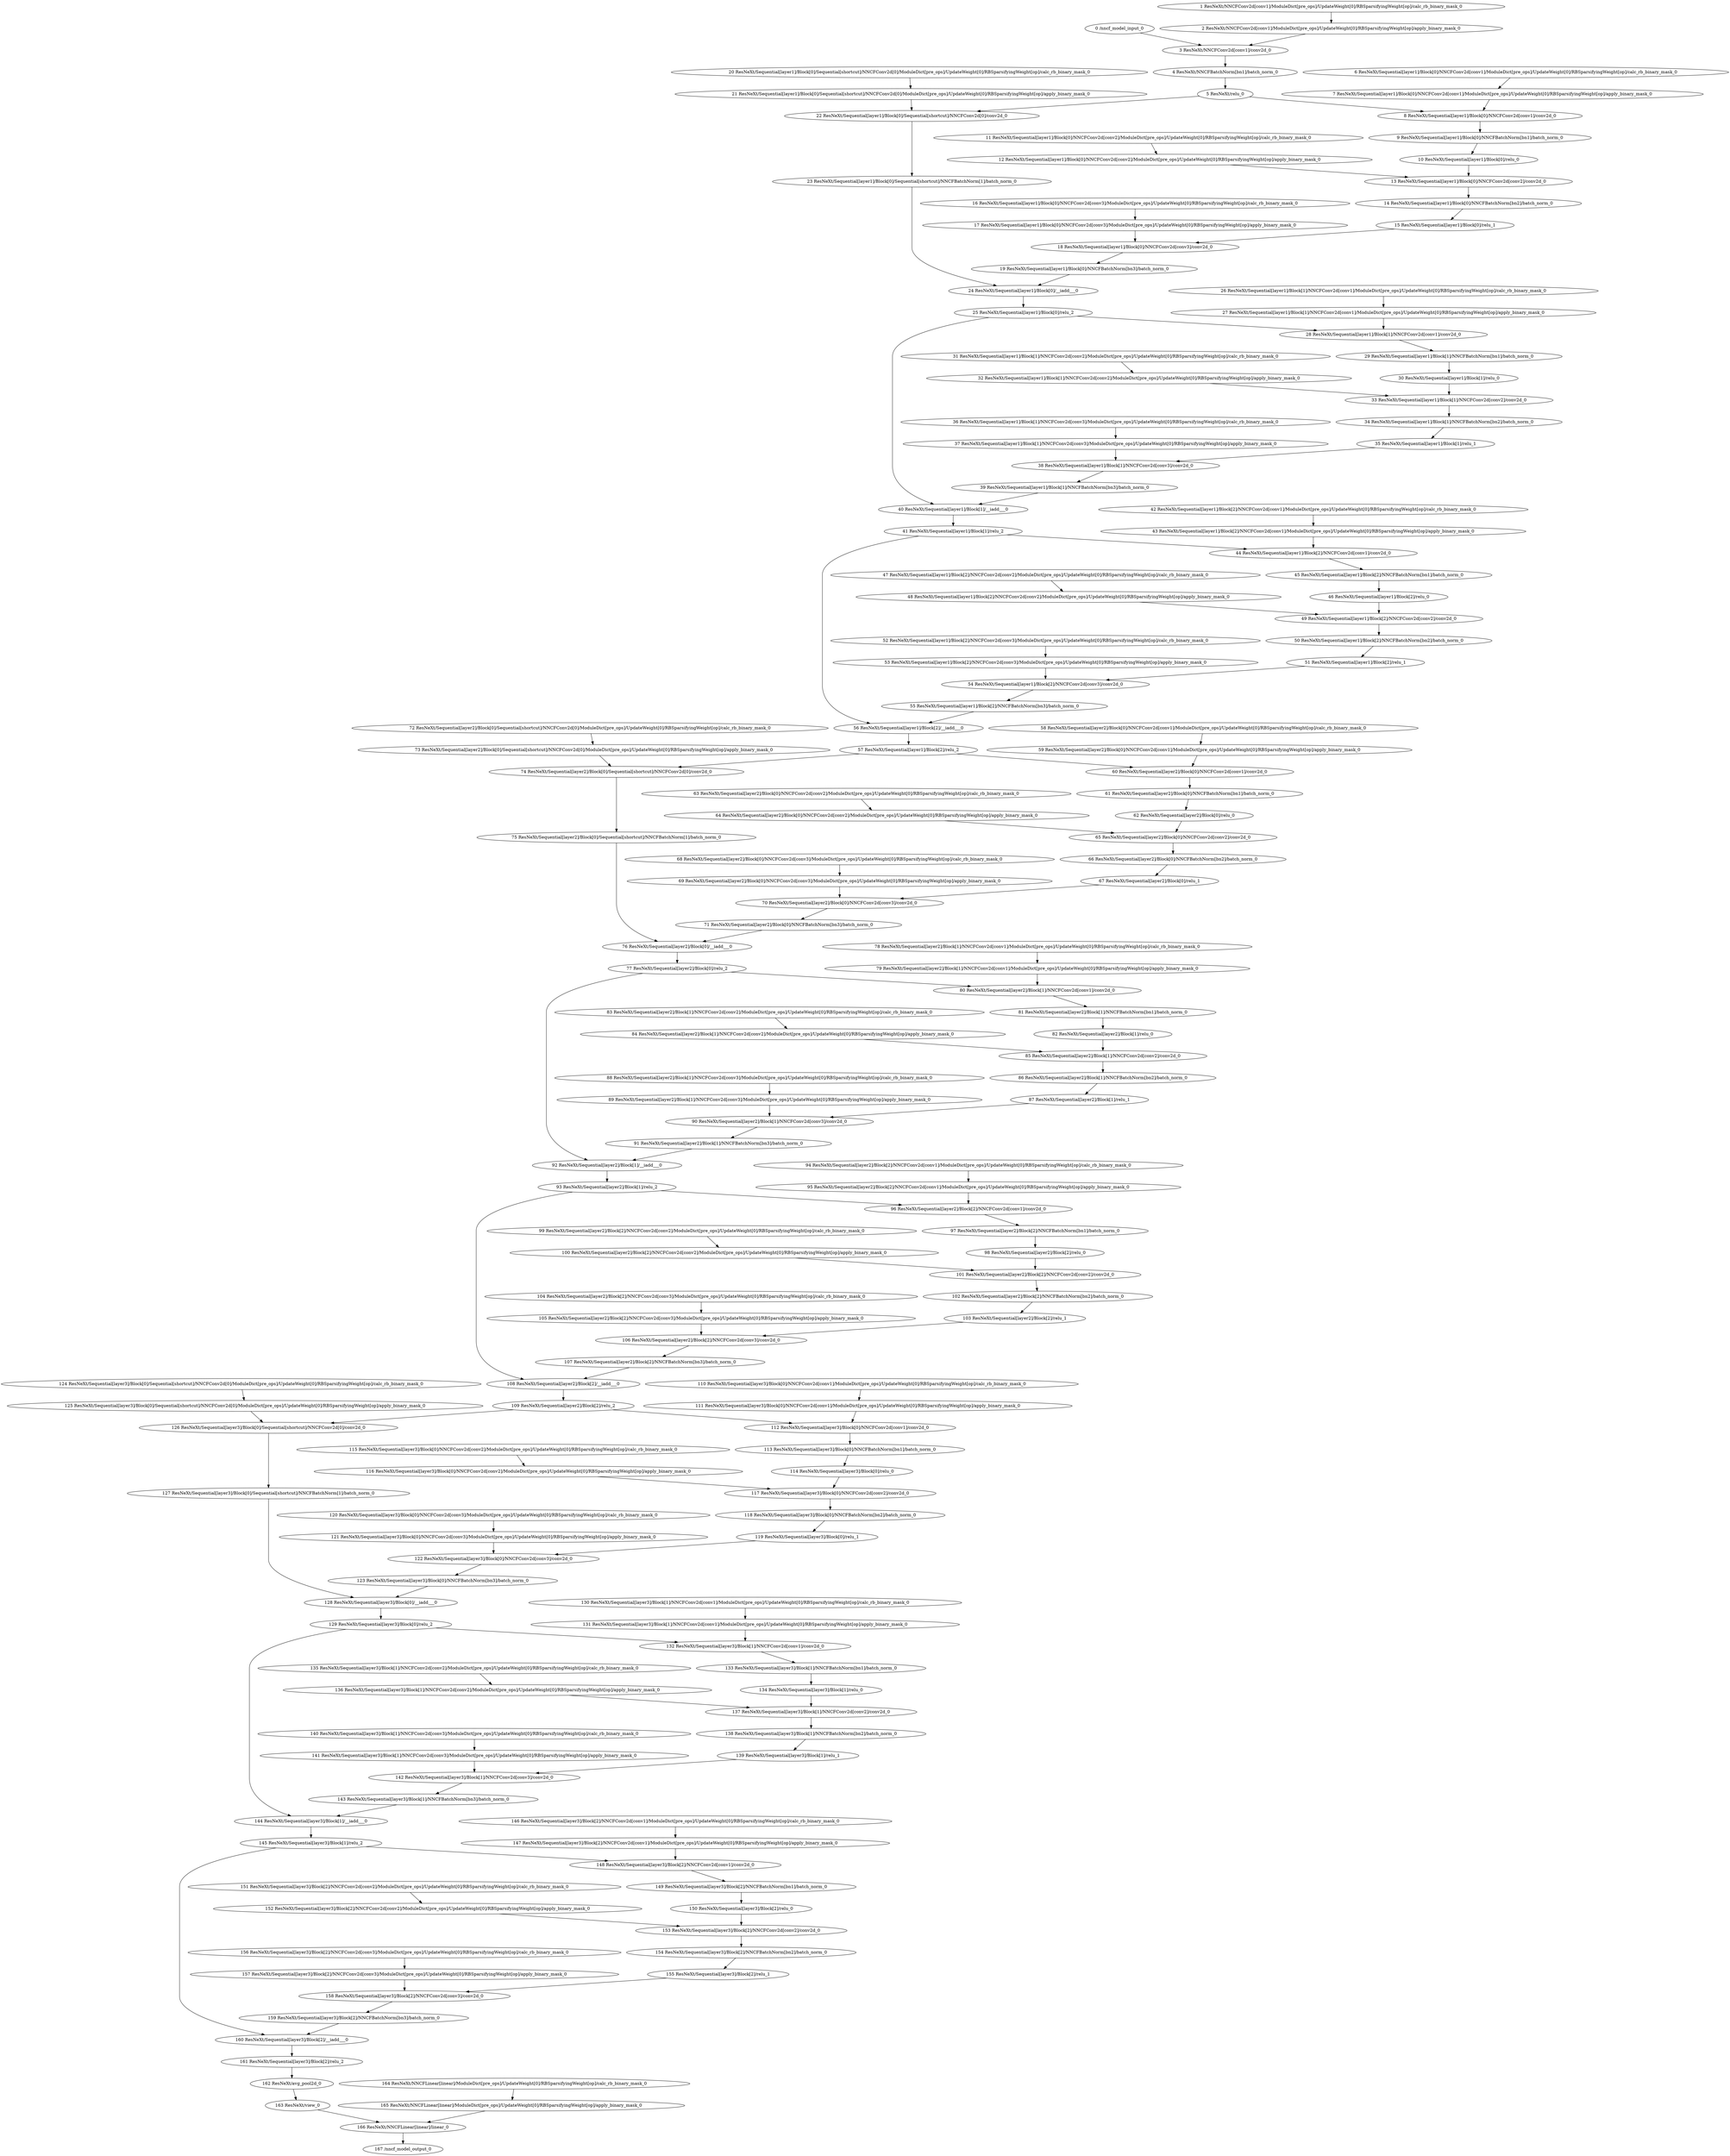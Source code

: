 strict digraph  {
"0 /nncf_model_input_0" [id=0, type=nncf_model_input];
"1 ResNeXt/NNCFConv2d[conv1]/ModuleDict[pre_ops]/UpdateWeight[0]/RBSparsifyingWeight[op]/calc_rb_binary_mask_0" [id=1, type=calc_rb_binary_mask];
"2 ResNeXt/NNCFConv2d[conv1]/ModuleDict[pre_ops]/UpdateWeight[0]/RBSparsifyingWeight[op]/apply_binary_mask_0" [id=2, type=apply_binary_mask];
"3 ResNeXt/NNCFConv2d[conv1]/conv2d_0" [id=3, type=conv2d];
"4 ResNeXt/NNCFBatchNorm[bn1]/batch_norm_0" [id=4, type=batch_norm];
"5 ResNeXt/relu_0" [id=5, type=relu];
"6 ResNeXt/Sequential[layer1]/Block[0]/NNCFConv2d[conv1]/ModuleDict[pre_ops]/UpdateWeight[0]/RBSparsifyingWeight[op]/calc_rb_binary_mask_0" [id=6, type=calc_rb_binary_mask];
"7 ResNeXt/Sequential[layer1]/Block[0]/NNCFConv2d[conv1]/ModuleDict[pre_ops]/UpdateWeight[0]/RBSparsifyingWeight[op]/apply_binary_mask_0" [id=7, type=apply_binary_mask];
"8 ResNeXt/Sequential[layer1]/Block[0]/NNCFConv2d[conv1]/conv2d_0" [id=8, type=conv2d];
"9 ResNeXt/Sequential[layer1]/Block[0]/NNCFBatchNorm[bn1]/batch_norm_0" [id=9, type=batch_norm];
"10 ResNeXt/Sequential[layer1]/Block[0]/relu_0" [id=10, type=relu];
"11 ResNeXt/Sequential[layer1]/Block[0]/NNCFConv2d[conv2]/ModuleDict[pre_ops]/UpdateWeight[0]/RBSparsifyingWeight[op]/calc_rb_binary_mask_0" [id=11, type=calc_rb_binary_mask];
"12 ResNeXt/Sequential[layer1]/Block[0]/NNCFConv2d[conv2]/ModuleDict[pre_ops]/UpdateWeight[0]/RBSparsifyingWeight[op]/apply_binary_mask_0" [id=12, type=apply_binary_mask];
"13 ResNeXt/Sequential[layer1]/Block[0]/NNCFConv2d[conv2]/conv2d_0" [id=13, type=conv2d];
"14 ResNeXt/Sequential[layer1]/Block[0]/NNCFBatchNorm[bn2]/batch_norm_0" [id=14, type=batch_norm];
"15 ResNeXt/Sequential[layer1]/Block[0]/relu_1" [id=15, type=relu];
"16 ResNeXt/Sequential[layer1]/Block[0]/NNCFConv2d[conv3]/ModuleDict[pre_ops]/UpdateWeight[0]/RBSparsifyingWeight[op]/calc_rb_binary_mask_0" [id=16, type=calc_rb_binary_mask];
"17 ResNeXt/Sequential[layer1]/Block[0]/NNCFConv2d[conv3]/ModuleDict[pre_ops]/UpdateWeight[0]/RBSparsifyingWeight[op]/apply_binary_mask_0" [id=17, type=apply_binary_mask];
"18 ResNeXt/Sequential[layer1]/Block[0]/NNCFConv2d[conv3]/conv2d_0" [id=18, type=conv2d];
"19 ResNeXt/Sequential[layer1]/Block[0]/NNCFBatchNorm[bn3]/batch_norm_0" [id=19, type=batch_norm];
"20 ResNeXt/Sequential[layer1]/Block[0]/Sequential[shortcut]/NNCFConv2d[0]/ModuleDict[pre_ops]/UpdateWeight[0]/RBSparsifyingWeight[op]/calc_rb_binary_mask_0" [id=20, type=calc_rb_binary_mask];
"21 ResNeXt/Sequential[layer1]/Block[0]/Sequential[shortcut]/NNCFConv2d[0]/ModuleDict[pre_ops]/UpdateWeight[0]/RBSparsifyingWeight[op]/apply_binary_mask_0" [id=21, type=apply_binary_mask];
"22 ResNeXt/Sequential[layer1]/Block[0]/Sequential[shortcut]/NNCFConv2d[0]/conv2d_0" [id=22, type=conv2d];
"23 ResNeXt/Sequential[layer1]/Block[0]/Sequential[shortcut]/NNCFBatchNorm[1]/batch_norm_0" [id=23, type=batch_norm];
"24 ResNeXt/Sequential[layer1]/Block[0]/__iadd___0" [id=24, type=__iadd__];
"25 ResNeXt/Sequential[layer1]/Block[0]/relu_2" [id=25, type=relu];
"26 ResNeXt/Sequential[layer1]/Block[1]/NNCFConv2d[conv1]/ModuleDict[pre_ops]/UpdateWeight[0]/RBSparsifyingWeight[op]/calc_rb_binary_mask_0" [id=26, type=calc_rb_binary_mask];
"27 ResNeXt/Sequential[layer1]/Block[1]/NNCFConv2d[conv1]/ModuleDict[pre_ops]/UpdateWeight[0]/RBSparsifyingWeight[op]/apply_binary_mask_0" [id=27, type=apply_binary_mask];
"28 ResNeXt/Sequential[layer1]/Block[1]/NNCFConv2d[conv1]/conv2d_0" [id=28, type=conv2d];
"29 ResNeXt/Sequential[layer1]/Block[1]/NNCFBatchNorm[bn1]/batch_norm_0" [id=29, type=batch_norm];
"30 ResNeXt/Sequential[layer1]/Block[1]/relu_0" [id=30, type=relu];
"31 ResNeXt/Sequential[layer1]/Block[1]/NNCFConv2d[conv2]/ModuleDict[pre_ops]/UpdateWeight[0]/RBSparsifyingWeight[op]/calc_rb_binary_mask_0" [id=31, type=calc_rb_binary_mask];
"32 ResNeXt/Sequential[layer1]/Block[1]/NNCFConv2d[conv2]/ModuleDict[pre_ops]/UpdateWeight[0]/RBSparsifyingWeight[op]/apply_binary_mask_0" [id=32, type=apply_binary_mask];
"33 ResNeXt/Sequential[layer1]/Block[1]/NNCFConv2d[conv2]/conv2d_0" [id=33, type=conv2d];
"34 ResNeXt/Sequential[layer1]/Block[1]/NNCFBatchNorm[bn2]/batch_norm_0" [id=34, type=batch_norm];
"35 ResNeXt/Sequential[layer1]/Block[1]/relu_1" [id=35, type=relu];
"36 ResNeXt/Sequential[layer1]/Block[1]/NNCFConv2d[conv3]/ModuleDict[pre_ops]/UpdateWeight[0]/RBSparsifyingWeight[op]/calc_rb_binary_mask_0" [id=36, type=calc_rb_binary_mask];
"37 ResNeXt/Sequential[layer1]/Block[1]/NNCFConv2d[conv3]/ModuleDict[pre_ops]/UpdateWeight[0]/RBSparsifyingWeight[op]/apply_binary_mask_0" [id=37, type=apply_binary_mask];
"38 ResNeXt/Sequential[layer1]/Block[1]/NNCFConv2d[conv3]/conv2d_0" [id=38, type=conv2d];
"39 ResNeXt/Sequential[layer1]/Block[1]/NNCFBatchNorm[bn3]/batch_norm_0" [id=39, type=batch_norm];
"40 ResNeXt/Sequential[layer1]/Block[1]/__iadd___0" [id=40, type=__iadd__];
"41 ResNeXt/Sequential[layer1]/Block[1]/relu_2" [id=41, type=relu];
"42 ResNeXt/Sequential[layer1]/Block[2]/NNCFConv2d[conv1]/ModuleDict[pre_ops]/UpdateWeight[0]/RBSparsifyingWeight[op]/calc_rb_binary_mask_0" [id=42, type=calc_rb_binary_mask];
"43 ResNeXt/Sequential[layer1]/Block[2]/NNCFConv2d[conv1]/ModuleDict[pre_ops]/UpdateWeight[0]/RBSparsifyingWeight[op]/apply_binary_mask_0" [id=43, type=apply_binary_mask];
"44 ResNeXt/Sequential[layer1]/Block[2]/NNCFConv2d[conv1]/conv2d_0" [id=44, type=conv2d];
"45 ResNeXt/Sequential[layer1]/Block[2]/NNCFBatchNorm[bn1]/batch_norm_0" [id=45, type=batch_norm];
"46 ResNeXt/Sequential[layer1]/Block[2]/relu_0" [id=46, type=relu];
"47 ResNeXt/Sequential[layer1]/Block[2]/NNCFConv2d[conv2]/ModuleDict[pre_ops]/UpdateWeight[0]/RBSparsifyingWeight[op]/calc_rb_binary_mask_0" [id=47, type=calc_rb_binary_mask];
"48 ResNeXt/Sequential[layer1]/Block[2]/NNCFConv2d[conv2]/ModuleDict[pre_ops]/UpdateWeight[0]/RBSparsifyingWeight[op]/apply_binary_mask_0" [id=48, type=apply_binary_mask];
"49 ResNeXt/Sequential[layer1]/Block[2]/NNCFConv2d[conv2]/conv2d_0" [id=49, type=conv2d];
"50 ResNeXt/Sequential[layer1]/Block[2]/NNCFBatchNorm[bn2]/batch_norm_0" [id=50, type=batch_norm];
"51 ResNeXt/Sequential[layer1]/Block[2]/relu_1" [id=51, type=relu];
"52 ResNeXt/Sequential[layer1]/Block[2]/NNCFConv2d[conv3]/ModuleDict[pre_ops]/UpdateWeight[0]/RBSparsifyingWeight[op]/calc_rb_binary_mask_0" [id=52, type=calc_rb_binary_mask];
"53 ResNeXt/Sequential[layer1]/Block[2]/NNCFConv2d[conv3]/ModuleDict[pre_ops]/UpdateWeight[0]/RBSparsifyingWeight[op]/apply_binary_mask_0" [id=53, type=apply_binary_mask];
"54 ResNeXt/Sequential[layer1]/Block[2]/NNCFConv2d[conv3]/conv2d_0" [id=54, type=conv2d];
"55 ResNeXt/Sequential[layer1]/Block[2]/NNCFBatchNorm[bn3]/batch_norm_0" [id=55, type=batch_norm];
"56 ResNeXt/Sequential[layer1]/Block[2]/__iadd___0" [id=56, type=__iadd__];
"57 ResNeXt/Sequential[layer1]/Block[2]/relu_2" [id=57, type=relu];
"58 ResNeXt/Sequential[layer2]/Block[0]/NNCFConv2d[conv1]/ModuleDict[pre_ops]/UpdateWeight[0]/RBSparsifyingWeight[op]/calc_rb_binary_mask_0" [id=58, type=calc_rb_binary_mask];
"59 ResNeXt/Sequential[layer2]/Block[0]/NNCFConv2d[conv1]/ModuleDict[pre_ops]/UpdateWeight[0]/RBSparsifyingWeight[op]/apply_binary_mask_0" [id=59, type=apply_binary_mask];
"60 ResNeXt/Sequential[layer2]/Block[0]/NNCFConv2d[conv1]/conv2d_0" [id=60, type=conv2d];
"61 ResNeXt/Sequential[layer2]/Block[0]/NNCFBatchNorm[bn1]/batch_norm_0" [id=61, type=batch_norm];
"62 ResNeXt/Sequential[layer2]/Block[0]/relu_0" [id=62, type=relu];
"63 ResNeXt/Sequential[layer2]/Block[0]/NNCFConv2d[conv2]/ModuleDict[pre_ops]/UpdateWeight[0]/RBSparsifyingWeight[op]/calc_rb_binary_mask_0" [id=63, type=calc_rb_binary_mask];
"64 ResNeXt/Sequential[layer2]/Block[0]/NNCFConv2d[conv2]/ModuleDict[pre_ops]/UpdateWeight[0]/RBSparsifyingWeight[op]/apply_binary_mask_0" [id=64, type=apply_binary_mask];
"65 ResNeXt/Sequential[layer2]/Block[0]/NNCFConv2d[conv2]/conv2d_0" [id=65, type=conv2d];
"66 ResNeXt/Sequential[layer2]/Block[0]/NNCFBatchNorm[bn2]/batch_norm_0" [id=66, type=batch_norm];
"67 ResNeXt/Sequential[layer2]/Block[0]/relu_1" [id=67, type=relu];
"68 ResNeXt/Sequential[layer2]/Block[0]/NNCFConv2d[conv3]/ModuleDict[pre_ops]/UpdateWeight[0]/RBSparsifyingWeight[op]/calc_rb_binary_mask_0" [id=68, type=calc_rb_binary_mask];
"69 ResNeXt/Sequential[layer2]/Block[0]/NNCFConv2d[conv3]/ModuleDict[pre_ops]/UpdateWeight[0]/RBSparsifyingWeight[op]/apply_binary_mask_0" [id=69, type=apply_binary_mask];
"70 ResNeXt/Sequential[layer2]/Block[0]/NNCFConv2d[conv3]/conv2d_0" [id=70, type=conv2d];
"71 ResNeXt/Sequential[layer2]/Block[0]/NNCFBatchNorm[bn3]/batch_norm_0" [id=71, type=batch_norm];
"72 ResNeXt/Sequential[layer2]/Block[0]/Sequential[shortcut]/NNCFConv2d[0]/ModuleDict[pre_ops]/UpdateWeight[0]/RBSparsifyingWeight[op]/calc_rb_binary_mask_0" [id=72, type=calc_rb_binary_mask];
"73 ResNeXt/Sequential[layer2]/Block[0]/Sequential[shortcut]/NNCFConv2d[0]/ModuleDict[pre_ops]/UpdateWeight[0]/RBSparsifyingWeight[op]/apply_binary_mask_0" [id=73, type=apply_binary_mask];
"74 ResNeXt/Sequential[layer2]/Block[0]/Sequential[shortcut]/NNCFConv2d[0]/conv2d_0" [id=74, type=conv2d];
"75 ResNeXt/Sequential[layer2]/Block[0]/Sequential[shortcut]/NNCFBatchNorm[1]/batch_norm_0" [id=75, type=batch_norm];
"76 ResNeXt/Sequential[layer2]/Block[0]/__iadd___0" [id=76, type=__iadd__];
"77 ResNeXt/Sequential[layer2]/Block[0]/relu_2" [id=77, type=relu];
"78 ResNeXt/Sequential[layer2]/Block[1]/NNCFConv2d[conv1]/ModuleDict[pre_ops]/UpdateWeight[0]/RBSparsifyingWeight[op]/calc_rb_binary_mask_0" [id=78, type=calc_rb_binary_mask];
"79 ResNeXt/Sequential[layer2]/Block[1]/NNCFConv2d[conv1]/ModuleDict[pre_ops]/UpdateWeight[0]/RBSparsifyingWeight[op]/apply_binary_mask_0" [id=79, type=apply_binary_mask];
"80 ResNeXt/Sequential[layer2]/Block[1]/NNCFConv2d[conv1]/conv2d_0" [id=80, type=conv2d];
"81 ResNeXt/Sequential[layer2]/Block[1]/NNCFBatchNorm[bn1]/batch_norm_0" [id=81, type=batch_norm];
"82 ResNeXt/Sequential[layer2]/Block[1]/relu_0" [id=82, type=relu];
"83 ResNeXt/Sequential[layer2]/Block[1]/NNCFConv2d[conv2]/ModuleDict[pre_ops]/UpdateWeight[0]/RBSparsifyingWeight[op]/calc_rb_binary_mask_0" [id=83, type=calc_rb_binary_mask];
"84 ResNeXt/Sequential[layer2]/Block[1]/NNCFConv2d[conv2]/ModuleDict[pre_ops]/UpdateWeight[0]/RBSparsifyingWeight[op]/apply_binary_mask_0" [id=84, type=apply_binary_mask];
"85 ResNeXt/Sequential[layer2]/Block[1]/NNCFConv2d[conv2]/conv2d_0" [id=85, type=conv2d];
"86 ResNeXt/Sequential[layer2]/Block[1]/NNCFBatchNorm[bn2]/batch_norm_0" [id=86, type=batch_norm];
"87 ResNeXt/Sequential[layer2]/Block[1]/relu_1" [id=87, type=relu];
"88 ResNeXt/Sequential[layer2]/Block[1]/NNCFConv2d[conv3]/ModuleDict[pre_ops]/UpdateWeight[0]/RBSparsifyingWeight[op]/calc_rb_binary_mask_0" [id=88, type=calc_rb_binary_mask];
"89 ResNeXt/Sequential[layer2]/Block[1]/NNCFConv2d[conv3]/ModuleDict[pre_ops]/UpdateWeight[0]/RBSparsifyingWeight[op]/apply_binary_mask_0" [id=89, type=apply_binary_mask];
"90 ResNeXt/Sequential[layer2]/Block[1]/NNCFConv2d[conv3]/conv2d_0" [id=90, type=conv2d];
"91 ResNeXt/Sequential[layer2]/Block[1]/NNCFBatchNorm[bn3]/batch_norm_0" [id=91, type=batch_norm];
"92 ResNeXt/Sequential[layer2]/Block[1]/__iadd___0" [id=92, type=__iadd__];
"93 ResNeXt/Sequential[layer2]/Block[1]/relu_2" [id=93, type=relu];
"94 ResNeXt/Sequential[layer2]/Block[2]/NNCFConv2d[conv1]/ModuleDict[pre_ops]/UpdateWeight[0]/RBSparsifyingWeight[op]/calc_rb_binary_mask_0" [id=94, type=calc_rb_binary_mask];
"95 ResNeXt/Sequential[layer2]/Block[2]/NNCFConv2d[conv1]/ModuleDict[pre_ops]/UpdateWeight[0]/RBSparsifyingWeight[op]/apply_binary_mask_0" [id=95, type=apply_binary_mask];
"96 ResNeXt/Sequential[layer2]/Block[2]/NNCFConv2d[conv1]/conv2d_0" [id=96, type=conv2d];
"97 ResNeXt/Sequential[layer2]/Block[2]/NNCFBatchNorm[bn1]/batch_norm_0" [id=97, type=batch_norm];
"98 ResNeXt/Sequential[layer2]/Block[2]/relu_0" [id=98, type=relu];
"99 ResNeXt/Sequential[layer2]/Block[2]/NNCFConv2d[conv2]/ModuleDict[pre_ops]/UpdateWeight[0]/RBSparsifyingWeight[op]/calc_rb_binary_mask_0" [id=99, type=calc_rb_binary_mask];
"100 ResNeXt/Sequential[layer2]/Block[2]/NNCFConv2d[conv2]/ModuleDict[pre_ops]/UpdateWeight[0]/RBSparsifyingWeight[op]/apply_binary_mask_0" [id=100, type=apply_binary_mask];
"101 ResNeXt/Sequential[layer2]/Block[2]/NNCFConv2d[conv2]/conv2d_0" [id=101, type=conv2d];
"102 ResNeXt/Sequential[layer2]/Block[2]/NNCFBatchNorm[bn2]/batch_norm_0" [id=102, type=batch_norm];
"103 ResNeXt/Sequential[layer2]/Block[2]/relu_1" [id=103, type=relu];
"104 ResNeXt/Sequential[layer2]/Block[2]/NNCFConv2d[conv3]/ModuleDict[pre_ops]/UpdateWeight[0]/RBSparsifyingWeight[op]/calc_rb_binary_mask_0" [id=104, type=calc_rb_binary_mask];
"105 ResNeXt/Sequential[layer2]/Block[2]/NNCFConv2d[conv3]/ModuleDict[pre_ops]/UpdateWeight[0]/RBSparsifyingWeight[op]/apply_binary_mask_0" [id=105, type=apply_binary_mask];
"106 ResNeXt/Sequential[layer2]/Block[2]/NNCFConv2d[conv3]/conv2d_0" [id=106, type=conv2d];
"107 ResNeXt/Sequential[layer2]/Block[2]/NNCFBatchNorm[bn3]/batch_norm_0" [id=107, type=batch_norm];
"108 ResNeXt/Sequential[layer2]/Block[2]/__iadd___0" [id=108, type=__iadd__];
"109 ResNeXt/Sequential[layer2]/Block[2]/relu_2" [id=109, type=relu];
"110 ResNeXt/Sequential[layer3]/Block[0]/NNCFConv2d[conv1]/ModuleDict[pre_ops]/UpdateWeight[0]/RBSparsifyingWeight[op]/calc_rb_binary_mask_0" [id=110, type=calc_rb_binary_mask];
"111 ResNeXt/Sequential[layer3]/Block[0]/NNCFConv2d[conv1]/ModuleDict[pre_ops]/UpdateWeight[0]/RBSparsifyingWeight[op]/apply_binary_mask_0" [id=111, type=apply_binary_mask];
"112 ResNeXt/Sequential[layer3]/Block[0]/NNCFConv2d[conv1]/conv2d_0" [id=112, type=conv2d];
"113 ResNeXt/Sequential[layer3]/Block[0]/NNCFBatchNorm[bn1]/batch_norm_0" [id=113, type=batch_norm];
"114 ResNeXt/Sequential[layer3]/Block[0]/relu_0" [id=114, type=relu];
"115 ResNeXt/Sequential[layer3]/Block[0]/NNCFConv2d[conv2]/ModuleDict[pre_ops]/UpdateWeight[0]/RBSparsifyingWeight[op]/calc_rb_binary_mask_0" [id=115, type=calc_rb_binary_mask];
"116 ResNeXt/Sequential[layer3]/Block[0]/NNCFConv2d[conv2]/ModuleDict[pre_ops]/UpdateWeight[0]/RBSparsifyingWeight[op]/apply_binary_mask_0" [id=116, type=apply_binary_mask];
"117 ResNeXt/Sequential[layer3]/Block[0]/NNCFConv2d[conv2]/conv2d_0" [id=117, type=conv2d];
"118 ResNeXt/Sequential[layer3]/Block[0]/NNCFBatchNorm[bn2]/batch_norm_0" [id=118, type=batch_norm];
"119 ResNeXt/Sequential[layer3]/Block[0]/relu_1" [id=119, type=relu];
"120 ResNeXt/Sequential[layer3]/Block[0]/NNCFConv2d[conv3]/ModuleDict[pre_ops]/UpdateWeight[0]/RBSparsifyingWeight[op]/calc_rb_binary_mask_0" [id=120, type=calc_rb_binary_mask];
"121 ResNeXt/Sequential[layer3]/Block[0]/NNCFConv2d[conv3]/ModuleDict[pre_ops]/UpdateWeight[0]/RBSparsifyingWeight[op]/apply_binary_mask_0" [id=121, type=apply_binary_mask];
"122 ResNeXt/Sequential[layer3]/Block[0]/NNCFConv2d[conv3]/conv2d_0" [id=122, type=conv2d];
"123 ResNeXt/Sequential[layer3]/Block[0]/NNCFBatchNorm[bn3]/batch_norm_0" [id=123, type=batch_norm];
"124 ResNeXt/Sequential[layer3]/Block[0]/Sequential[shortcut]/NNCFConv2d[0]/ModuleDict[pre_ops]/UpdateWeight[0]/RBSparsifyingWeight[op]/calc_rb_binary_mask_0" [id=124, type=calc_rb_binary_mask];
"125 ResNeXt/Sequential[layer3]/Block[0]/Sequential[shortcut]/NNCFConv2d[0]/ModuleDict[pre_ops]/UpdateWeight[0]/RBSparsifyingWeight[op]/apply_binary_mask_0" [id=125, type=apply_binary_mask];
"126 ResNeXt/Sequential[layer3]/Block[0]/Sequential[shortcut]/NNCFConv2d[0]/conv2d_0" [id=126, type=conv2d];
"127 ResNeXt/Sequential[layer3]/Block[0]/Sequential[shortcut]/NNCFBatchNorm[1]/batch_norm_0" [id=127, type=batch_norm];
"128 ResNeXt/Sequential[layer3]/Block[0]/__iadd___0" [id=128, type=__iadd__];
"129 ResNeXt/Sequential[layer3]/Block[0]/relu_2" [id=129, type=relu];
"130 ResNeXt/Sequential[layer3]/Block[1]/NNCFConv2d[conv1]/ModuleDict[pre_ops]/UpdateWeight[0]/RBSparsifyingWeight[op]/calc_rb_binary_mask_0" [id=130, type=calc_rb_binary_mask];
"131 ResNeXt/Sequential[layer3]/Block[1]/NNCFConv2d[conv1]/ModuleDict[pre_ops]/UpdateWeight[0]/RBSparsifyingWeight[op]/apply_binary_mask_0" [id=131, type=apply_binary_mask];
"132 ResNeXt/Sequential[layer3]/Block[1]/NNCFConv2d[conv1]/conv2d_0" [id=132, type=conv2d];
"133 ResNeXt/Sequential[layer3]/Block[1]/NNCFBatchNorm[bn1]/batch_norm_0" [id=133, type=batch_norm];
"134 ResNeXt/Sequential[layer3]/Block[1]/relu_0" [id=134, type=relu];
"135 ResNeXt/Sequential[layer3]/Block[1]/NNCFConv2d[conv2]/ModuleDict[pre_ops]/UpdateWeight[0]/RBSparsifyingWeight[op]/calc_rb_binary_mask_0" [id=135, type=calc_rb_binary_mask];
"136 ResNeXt/Sequential[layer3]/Block[1]/NNCFConv2d[conv2]/ModuleDict[pre_ops]/UpdateWeight[0]/RBSparsifyingWeight[op]/apply_binary_mask_0" [id=136, type=apply_binary_mask];
"137 ResNeXt/Sequential[layer3]/Block[1]/NNCFConv2d[conv2]/conv2d_0" [id=137, type=conv2d];
"138 ResNeXt/Sequential[layer3]/Block[1]/NNCFBatchNorm[bn2]/batch_norm_0" [id=138, type=batch_norm];
"139 ResNeXt/Sequential[layer3]/Block[1]/relu_1" [id=139, type=relu];
"140 ResNeXt/Sequential[layer3]/Block[1]/NNCFConv2d[conv3]/ModuleDict[pre_ops]/UpdateWeight[0]/RBSparsifyingWeight[op]/calc_rb_binary_mask_0" [id=140, type=calc_rb_binary_mask];
"141 ResNeXt/Sequential[layer3]/Block[1]/NNCFConv2d[conv3]/ModuleDict[pre_ops]/UpdateWeight[0]/RBSparsifyingWeight[op]/apply_binary_mask_0" [id=141, type=apply_binary_mask];
"142 ResNeXt/Sequential[layer3]/Block[1]/NNCFConv2d[conv3]/conv2d_0" [id=142, type=conv2d];
"143 ResNeXt/Sequential[layer3]/Block[1]/NNCFBatchNorm[bn3]/batch_norm_0" [id=143, type=batch_norm];
"144 ResNeXt/Sequential[layer3]/Block[1]/__iadd___0" [id=144, type=__iadd__];
"145 ResNeXt/Sequential[layer3]/Block[1]/relu_2" [id=145, type=relu];
"146 ResNeXt/Sequential[layer3]/Block[2]/NNCFConv2d[conv1]/ModuleDict[pre_ops]/UpdateWeight[0]/RBSparsifyingWeight[op]/calc_rb_binary_mask_0" [id=146, type=calc_rb_binary_mask];
"147 ResNeXt/Sequential[layer3]/Block[2]/NNCFConv2d[conv1]/ModuleDict[pre_ops]/UpdateWeight[0]/RBSparsifyingWeight[op]/apply_binary_mask_0" [id=147, type=apply_binary_mask];
"148 ResNeXt/Sequential[layer3]/Block[2]/NNCFConv2d[conv1]/conv2d_0" [id=148, type=conv2d];
"149 ResNeXt/Sequential[layer3]/Block[2]/NNCFBatchNorm[bn1]/batch_norm_0" [id=149, type=batch_norm];
"150 ResNeXt/Sequential[layer3]/Block[2]/relu_0" [id=150, type=relu];
"151 ResNeXt/Sequential[layer3]/Block[2]/NNCFConv2d[conv2]/ModuleDict[pre_ops]/UpdateWeight[0]/RBSparsifyingWeight[op]/calc_rb_binary_mask_0" [id=151, type=calc_rb_binary_mask];
"152 ResNeXt/Sequential[layer3]/Block[2]/NNCFConv2d[conv2]/ModuleDict[pre_ops]/UpdateWeight[0]/RBSparsifyingWeight[op]/apply_binary_mask_0" [id=152, type=apply_binary_mask];
"153 ResNeXt/Sequential[layer3]/Block[2]/NNCFConv2d[conv2]/conv2d_0" [id=153, type=conv2d];
"154 ResNeXt/Sequential[layer3]/Block[2]/NNCFBatchNorm[bn2]/batch_norm_0" [id=154, type=batch_norm];
"155 ResNeXt/Sequential[layer3]/Block[2]/relu_1" [id=155, type=relu];
"156 ResNeXt/Sequential[layer3]/Block[2]/NNCFConv2d[conv3]/ModuleDict[pre_ops]/UpdateWeight[0]/RBSparsifyingWeight[op]/calc_rb_binary_mask_0" [id=156, type=calc_rb_binary_mask];
"157 ResNeXt/Sequential[layer3]/Block[2]/NNCFConv2d[conv3]/ModuleDict[pre_ops]/UpdateWeight[0]/RBSparsifyingWeight[op]/apply_binary_mask_0" [id=157, type=apply_binary_mask];
"158 ResNeXt/Sequential[layer3]/Block[2]/NNCFConv2d[conv3]/conv2d_0" [id=158, type=conv2d];
"159 ResNeXt/Sequential[layer3]/Block[2]/NNCFBatchNorm[bn3]/batch_norm_0" [id=159, type=batch_norm];
"160 ResNeXt/Sequential[layer3]/Block[2]/__iadd___0" [id=160, type=__iadd__];
"161 ResNeXt/Sequential[layer3]/Block[2]/relu_2" [id=161, type=relu];
"162 ResNeXt/avg_pool2d_0" [id=162, type=avg_pool2d];
"163 ResNeXt/view_0" [id=163, type=view];
"164 ResNeXt/NNCFLinear[linear]/ModuleDict[pre_ops]/UpdateWeight[0]/RBSparsifyingWeight[op]/calc_rb_binary_mask_0" [id=164, type=calc_rb_binary_mask];
"165 ResNeXt/NNCFLinear[linear]/ModuleDict[pre_ops]/UpdateWeight[0]/RBSparsifyingWeight[op]/apply_binary_mask_0" [id=165, type=apply_binary_mask];
"166 ResNeXt/NNCFLinear[linear]/linear_0" [id=166, type=linear];
"167 /nncf_model_output_0" [id=167, type=nncf_model_output];
"0 /nncf_model_input_0" -> "3 ResNeXt/NNCFConv2d[conv1]/conv2d_0";
"1 ResNeXt/NNCFConv2d[conv1]/ModuleDict[pre_ops]/UpdateWeight[0]/RBSparsifyingWeight[op]/calc_rb_binary_mask_0" -> "2 ResNeXt/NNCFConv2d[conv1]/ModuleDict[pre_ops]/UpdateWeight[0]/RBSparsifyingWeight[op]/apply_binary_mask_0";
"2 ResNeXt/NNCFConv2d[conv1]/ModuleDict[pre_ops]/UpdateWeight[0]/RBSparsifyingWeight[op]/apply_binary_mask_0" -> "3 ResNeXt/NNCFConv2d[conv1]/conv2d_0";
"3 ResNeXt/NNCFConv2d[conv1]/conv2d_0" -> "4 ResNeXt/NNCFBatchNorm[bn1]/batch_norm_0";
"4 ResNeXt/NNCFBatchNorm[bn1]/batch_norm_0" -> "5 ResNeXt/relu_0";
"5 ResNeXt/relu_0" -> "8 ResNeXt/Sequential[layer1]/Block[0]/NNCFConv2d[conv1]/conv2d_0";
"6 ResNeXt/Sequential[layer1]/Block[0]/NNCFConv2d[conv1]/ModuleDict[pre_ops]/UpdateWeight[0]/RBSparsifyingWeight[op]/calc_rb_binary_mask_0" -> "7 ResNeXt/Sequential[layer1]/Block[0]/NNCFConv2d[conv1]/ModuleDict[pre_ops]/UpdateWeight[0]/RBSparsifyingWeight[op]/apply_binary_mask_0";
"7 ResNeXt/Sequential[layer1]/Block[0]/NNCFConv2d[conv1]/ModuleDict[pre_ops]/UpdateWeight[0]/RBSparsifyingWeight[op]/apply_binary_mask_0" -> "8 ResNeXt/Sequential[layer1]/Block[0]/NNCFConv2d[conv1]/conv2d_0";
"8 ResNeXt/Sequential[layer1]/Block[0]/NNCFConv2d[conv1]/conv2d_0" -> "9 ResNeXt/Sequential[layer1]/Block[0]/NNCFBatchNorm[bn1]/batch_norm_0";
"5 ResNeXt/relu_0" -> "22 ResNeXt/Sequential[layer1]/Block[0]/Sequential[shortcut]/NNCFConv2d[0]/conv2d_0";
"9 ResNeXt/Sequential[layer1]/Block[0]/NNCFBatchNorm[bn1]/batch_norm_0" -> "10 ResNeXt/Sequential[layer1]/Block[0]/relu_0";
"10 ResNeXt/Sequential[layer1]/Block[0]/relu_0" -> "13 ResNeXt/Sequential[layer1]/Block[0]/NNCFConv2d[conv2]/conv2d_0";
"11 ResNeXt/Sequential[layer1]/Block[0]/NNCFConv2d[conv2]/ModuleDict[pre_ops]/UpdateWeight[0]/RBSparsifyingWeight[op]/calc_rb_binary_mask_0" -> "12 ResNeXt/Sequential[layer1]/Block[0]/NNCFConv2d[conv2]/ModuleDict[pre_ops]/UpdateWeight[0]/RBSparsifyingWeight[op]/apply_binary_mask_0";
"12 ResNeXt/Sequential[layer1]/Block[0]/NNCFConv2d[conv2]/ModuleDict[pre_ops]/UpdateWeight[0]/RBSparsifyingWeight[op]/apply_binary_mask_0" -> "13 ResNeXt/Sequential[layer1]/Block[0]/NNCFConv2d[conv2]/conv2d_0";
"13 ResNeXt/Sequential[layer1]/Block[0]/NNCFConv2d[conv2]/conv2d_0" -> "14 ResNeXt/Sequential[layer1]/Block[0]/NNCFBatchNorm[bn2]/batch_norm_0";
"14 ResNeXt/Sequential[layer1]/Block[0]/NNCFBatchNorm[bn2]/batch_norm_0" -> "15 ResNeXt/Sequential[layer1]/Block[0]/relu_1";
"15 ResNeXt/Sequential[layer1]/Block[0]/relu_1" -> "18 ResNeXt/Sequential[layer1]/Block[0]/NNCFConv2d[conv3]/conv2d_0";
"16 ResNeXt/Sequential[layer1]/Block[0]/NNCFConv2d[conv3]/ModuleDict[pre_ops]/UpdateWeight[0]/RBSparsifyingWeight[op]/calc_rb_binary_mask_0" -> "17 ResNeXt/Sequential[layer1]/Block[0]/NNCFConv2d[conv3]/ModuleDict[pre_ops]/UpdateWeight[0]/RBSparsifyingWeight[op]/apply_binary_mask_0";
"17 ResNeXt/Sequential[layer1]/Block[0]/NNCFConv2d[conv3]/ModuleDict[pre_ops]/UpdateWeight[0]/RBSparsifyingWeight[op]/apply_binary_mask_0" -> "18 ResNeXt/Sequential[layer1]/Block[0]/NNCFConv2d[conv3]/conv2d_0";
"18 ResNeXt/Sequential[layer1]/Block[0]/NNCFConv2d[conv3]/conv2d_0" -> "19 ResNeXt/Sequential[layer1]/Block[0]/NNCFBatchNorm[bn3]/batch_norm_0";
"19 ResNeXt/Sequential[layer1]/Block[0]/NNCFBatchNorm[bn3]/batch_norm_0" -> "24 ResNeXt/Sequential[layer1]/Block[0]/__iadd___0";
"20 ResNeXt/Sequential[layer1]/Block[0]/Sequential[shortcut]/NNCFConv2d[0]/ModuleDict[pre_ops]/UpdateWeight[0]/RBSparsifyingWeight[op]/calc_rb_binary_mask_0" -> "21 ResNeXt/Sequential[layer1]/Block[0]/Sequential[shortcut]/NNCFConv2d[0]/ModuleDict[pre_ops]/UpdateWeight[0]/RBSparsifyingWeight[op]/apply_binary_mask_0";
"21 ResNeXt/Sequential[layer1]/Block[0]/Sequential[shortcut]/NNCFConv2d[0]/ModuleDict[pre_ops]/UpdateWeight[0]/RBSparsifyingWeight[op]/apply_binary_mask_0" -> "22 ResNeXt/Sequential[layer1]/Block[0]/Sequential[shortcut]/NNCFConv2d[0]/conv2d_0";
"22 ResNeXt/Sequential[layer1]/Block[0]/Sequential[shortcut]/NNCFConv2d[0]/conv2d_0" -> "23 ResNeXt/Sequential[layer1]/Block[0]/Sequential[shortcut]/NNCFBatchNorm[1]/batch_norm_0";
"23 ResNeXt/Sequential[layer1]/Block[0]/Sequential[shortcut]/NNCFBatchNorm[1]/batch_norm_0" -> "24 ResNeXt/Sequential[layer1]/Block[0]/__iadd___0";
"24 ResNeXt/Sequential[layer1]/Block[0]/__iadd___0" -> "25 ResNeXt/Sequential[layer1]/Block[0]/relu_2";
"25 ResNeXt/Sequential[layer1]/Block[0]/relu_2" -> "28 ResNeXt/Sequential[layer1]/Block[1]/NNCFConv2d[conv1]/conv2d_0";
"25 ResNeXt/Sequential[layer1]/Block[0]/relu_2" -> "40 ResNeXt/Sequential[layer1]/Block[1]/__iadd___0";
"26 ResNeXt/Sequential[layer1]/Block[1]/NNCFConv2d[conv1]/ModuleDict[pre_ops]/UpdateWeight[0]/RBSparsifyingWeight[op]/calc_rb_binary_mask_0" -> "27 ResNeXt/Sequential[layer1]/Block[1]/NNCFConv2d[conv1]/ModuleDict[pre_ops]/UpdateWeight[0]/RBSparsifyingWeight[op]/apply_binary_mask_0";
"27 ResNeXt/Sequential[layer1]/Block[1]/NNCFConv2d[conv1]/ModuleDict[pre_ops]/UpdateWeight[0]/RBSparsifyingWeight[op]/apply_binary_mask_0" -> "28 ResNeXt/Sequential[layer1]/Block[1]/NNCFConv2d[conv1]/conv2d_0";
"28 ResNeXt/Sequential[layer1]/Block[1]/NNCFConv2d[conv1]/conv2d_0" -> "29 ResNeXt/Sequential[layer1]/Block[1]/NNCFBatchNorm[bn1]/batch_norm_0";
"29 ResNeXt/Sequential[layer1]/Block[1]/NNCFBatchNorm[bn1]/batch_norm_0" -> "30 ResNeXt/Sequential[layer1]/Block[1]/relu_0";
"30 ResNeXt/Sequential[layer1]/Block[1]/relu_0" -> "33 ResNeXt/Sequential[layer1]/Block[1]/NNCFConv2d[conv2]/conv2d_0";
"31 ResNeXt/Sequential[layer1]/Block[1]/NNCFConv2d[conv2]/ModuleDict[pre_ops]/UpdateWeight[0]/RBSparsifyingWeight[op]/calc_rb_binary_mask_0" -> "32 ResNeXt/Sequential[layer1]/Block[1]/NNCFConv2d[conv2]/ModuleDict[pre_ops]/UpdateWeight[0]/RBSparsifyingWeight[op]/apply_binary_mask_0";
"32 ResNeXt/Sequential[layer1]/Block[1]/NNCFConv2d[conv2]/ModuleDict[pre_ops]/UpdateWeight[0]/RBSparsifyingWeight[op]/apply_binary_mask_0" -> "33 ResNeXt/Sequential[layer1]/Block[1]/NNCFConv2d[conv2]/conv2d_0";
"33 ResNeXt/Sequential[layer1]/Block[1]/NNCFConv2d[conv2]/conv2d_0" -> "34 ResNeXt/Sequential[layer1]/Block[1]/NNCFBatchNorm[bn2]/batch_norm_0";
"34 ResNeXt/Sequential[layer1]/Block[1]/NNCFBatchNorm[bn2]/batch_norm_0" -> "35 ResNeXt/Sequential[layer1]/Block[1]/relu_1";
"35 ResNeXt/Sequential[layer1]/Block[1]/relu_1" -> "38 ResNeXt/Sequential[layer1]/Block[1]/NNCFConv2d[conv3]/conv2d_0";
"36 ResNeXt/Sequential[layer1]/Block[1]/NNCFConv2d[conv3]/ModuleDict[pre_ops]/UpdateWeight[0]/RBSparsifyingWeight[op]/calc_rb_binary_mask_0" -> "37 ResNeXt/Sequential[layer1]/Block[1]/NNCFConv2d[conv3]/ModuleDict[pre_ops]/UpdateWeight[0]/RBSparsifyingWeight[op]/apply_binary_mask_0";
"37 ResNeXt/Sequential[layer1]/Block[1]/NNCFConv2d[conv3]/ModuleDict[pre_ops]/UpdateWeight[0]/RBSparsifyingWeight[op]/apply_binary_mask_0" -> "38 ResNeXt/Sequential[layer1]/Block[1]/NNCFConv2d[conv3]/conv2d_0";
"38 ResNeXt/Sequential[layer1]/Block[1]/NNCFConv2d[conv3]/conv2d_0" -> "39 ResNeXt/Sequential[layer1]/Block[1]/NNCFBatchNorm[bn3]/batch_norm_0";
"39 ResNeXt/Sequential[layer1]/Block[1]/NNCFBatchNorm[bn3]/batch_norm_0" -> "40 ResNeXt/Sequential[layer1]/Block[1]/__iadd___0";
"40 ResNeXt/Sequential[layer1]/Block[1]/__iadd___0" -> "41 ResNeXt/Sequential[layer1]/Block[1]/relu_2";
"41 ResNeXt/Sequential[layer1]/Block[1]/relu_2" -> "44 ResNeXt/Sequential[layer1]/Block[2]/NNCFConv2d[conv1]/conv2d_0";
"41 ResNeXt/Sequential[layer1]/Block[1]/relu_2" -> "56 ResNeXt/Sequential[layer1]/Block[2]/__iadd___0";
"42 ResNeXt/Sequential[layer1]/Block[2]/NNCFConv2d[conv1]/ModuleDict[pre_ops]/UpdateWeight[0]/RBSparsifyingWeight[op]/calc_rb_binary_mask_0" -> "43 ResNeXt/Sequential[layer1]/Block[2]/NNCFConv2d[conv1]/ModuleDict[pre_ops]/UpdateWeight[0]/RBSparsifyingWeight[op]/apply_binary_mask_0";
"43 ResNeXt/Sequential[layer1]/Block[2]/NNCFConv2d[conv1]/ModuleDict[pre_ops]/UpdateWeight[0]/RBSparsifyingWeight[op]/apply_binary_mask_0" -> "44 ResNeXt/Sequential[layer1]/Block[2]/NNCFConv2d[conv1]/conv2d_0";
"44 ResNeXt/Sequential[layer1]/Block[2]/NNCFConv2d[conv1]/conv2d_0" -> "45 ResNeXt/Sequential[layer1]/Block[2]/NNCFBatchNorm[bn1]/batch_norm_0";
"45 ResNeXt/Sequential[layer1]/Block[2]/NNCFBatchNorm[bn1]/batch_norm_0" -> "46 ResNeXt/Sequential[layer1]/Block[2]/relu_0";
"46 ResNeXt/Sequential[layer1]/Block[2]/relu_0" -> "49 ResNeXt/Sequential[layer1]/Block[2]/NNCFConv2d[conv2]/conv2d_0";
"47 ResNeXt/Sequential[layer1]/Block[2]/NNCFConv2d[conv2]/ModuleDict[pre_ops]/UpdateWeight[0]/RBSparsifyingWeight[op]/calc_rb_binary_mask_0" -> "48 ResNeXt/Sequential[layer1]/Block[2]/NNCFConv2d[conv2]/ModuleDict[pre_ops]/UpdateWeight[0]/RBSparsifyingWeight[op]/apply_binary_mask_0";
"48 ResNeXt/Sequential[layer1]/Block[2]/NNCFConv2d[conv2]/ModuleDict[pre_ops]/UpdateWeight[0]/RBSparsifyingWeight[op]/apply_binary_mask_0" -> "49 ResNeXt/Sequential[layer1]/Block[2]/NNCFConv2d[conv2]/conv2d_0";
"49 ResNeXt/Sequential[layer1]/Block[2]/NNCFConv2d[conv2]/conv2d_0" -> "50 ResNeXt/Sequential[layer1]/Block[2]/NNCFBatchNorm[bn2]/batch_norm_0";
"50 ResNeXt/Sequential[layer1]/Block[2]/NNCFBatchNorm[bn2]/batch_norm_0" -> "51 ResNeXt/Sequential[layer1]/Block[2]/relu_1";
"51 ResNeXt/Sequential[layer1]/Block[2]/relu_1" -> "54 ResNeXt/Sequential[layer1]/Block[2]/NNCFConv2d[conv3]/conv2d_0";
"52 ResNeXt/Sequential[layer1]/Block[2]/NNCFConv2d[conv3]/ModuleDict[pre_ops]/UpdateWeight[0]/RBSparsifyingWeight[op]/calc_rb_binary_mask_0" -> "53 ResNeXt/Sequential[layer1]/Block[2]/NNCFConv2d[conv3]/ModuleDict[pre_ops]/UpdateWeight[0]/RBSparsifyingWeight[op]/apply_binary_mask_0";
"53 ResNeXt/Sequential[layer1]/Block[2]/NNCFConv2d[conv3]/ModuleDict[pre_ops]/UpdateWeight[0]/RBSparsifyingWeight[op]/apply_binary_mask_0" -> "54 ResNeXt/Sequential[layer1]/Block[2]/NNCFConv2d[conv3]/conv2d_0";
"54 ResNeXt/Sequential[layer1]/Block[2]/NNCFConv2d[conv3]/conv2d_0" -> "55 ResNeXt/Sequential[layer1]/Block[2]/NNCFBatchNorm[bn3]/batch_norm_0";
"55 ResNeXt/Sequential[layer1]/Block[2]/NNCFBatchNorm[bn3]/batch_norm_0" -> "56 ResNeXt/Sequential[layer1]/Block[2]/__iadd___0";
"56 ResNeXt/Sequential[layer1]/Block[2]/__iadd___0" -> "57 ResNeXt/Sequential[layer1]/Block[2]/relu_2";
"57 ResNeXt/Sequential[layer1]/Block[2]/relu_2" -> "60 ResNeXt/Sequential[layer2]/Block[0]/NNCFConv2d[conv1]/conv2d_0";
"57 ResNeXt/Sequential[layer1]/Block[2]/relu_2" -> "74 ResNeXt/Sequential[layer2]/Block[0]/Sequential[shortcut]/NNCFConv2d[0]/conv2d_0";
"58 ResNeXt/Sequential[layer2]/Block[0]/NNCFConv2d[conv1]/ModuleDict[pre_ops]/UpdateWeight[0]/RBSparsifyingWeight[op]/calc_rb_binary_mask_0" -> "59 ResNeXt/Sequential[layer2]/Block[0]/NNCFConv2d[conv1]/ModuleDict[pre_ops]/UpdateWeight[0]/RBSparsifyingWeight[op]/apply_binary_mask_0";
"59 ResNeXt/Sequential[layer2]/Block[0]/NNCFConv2d[conv1]/ModuleDict[pre_ops]/UpdateWeight[0]/RBSparsifyingWeight[op]/apply_binary_mask_0" -> "60 ResNeXt/Sequential[layer2]/Block[0]/NNCFConv2d[conv1]/conv2d_0";
"60 ResNeXt/Sequential[layer2]/Block[0]/NNCFConv2d[conv1]/conv2d_0" -> "61 ResNeXt/Sequential[layer2]/Block[0]/NNCFBatchNorm[bn1]/batch_norm_0";
"61 ResNeXt/Sequential[layer2]/Block[0]/NNCFBatchNorm[bn1]/batch_norm_0" -> "62 ResNeXt/Sequential[layer2]/Block[0]/relu_0";
"62 ResNeXt/Sequential[layer2]/Block[0]/relu_0" -> "65 ResNeXt/Sequential[layer2]/Block[0]/NNCFConv2d[conv2]/conv2d_0";
"63 ResNeXt/Sequential[layer2]/Block[0]/NNCFConv2d[conv2]/ModuleDict[pre_ops]/UpdateWeight[0]/RBSparsifyingWeight[op]/calc_rb_binary_mask_0" -> "64 ResNeXt/Sequential[layer2]/Block[0]/NNCFConv2d[conv2]/ModuleDict[pre_ops]/UpdateWeight[0]/RBSparsifyingWeight[op]/apply_binary_mask_0";
"64 ResNeXt/Sequential[layer2]/Block[0]/NNCFConv2d[conv2]/ModuleDict[pre_ops]/UpdateWeight[0]/RBSparsifyingWeight[op]/apply_binary_mask_0" -> "65 ResNeXt/Sequential[layer2]/Block[0]/NNCFConv2d[conv2]/conv2d_0";
"65 ResNeXt/Sequential[layer2]/Block[0]/NNCFConv2d[conv2]/conv2d_0" -> "66 ResNeXt/Sequential[layer2]/Block[0]/NNCFBatchNorm[bn2]/batch_norm_0";
"66 ResNeXt/Sequential[layer2]/Block[0]/NNCFBatchNorm[bn2]/batch_norm_0" -> "67 ResNeXt/Sequential[layer2]/Block[0]/relu_1";
"67 ResNeXt/Sequential[layer2]/Block[0]/relu_1" -> "70 ResNeXt/Sequential[layer2]/Block[0]/NNCFConv2d[conv3]/conv2d_0";
"68 ResNeXt/Sequential[layer2]/Block[0]/NNCFConv2d[conv3]/ModuleDict[pre_ops]/UpdateWeight[0]/RBSparsifyingWeight[op]/calc_rb_binary_mask_0" -> "69 ResNeXt/Sequential[layer2]/Block[0]/NNCFConv2d[conv3]/ModuleDict[pre_ops]/UpdateWeight[0]/RBSparsifyingWeight[op]/apply_binary_mask_0";
"69 ResNeXt/Sequential[layer2]/Block[0]/NNCFConv2d[conv3]/ModuleDict[pre_ops]/UpdateWeight[0]/RBSparsifyingWeight[op]/apply_binary_mask_0" -> "70 ResNeXt/Sequential[layer2]/Block[0]/NNCFConv2d[conv3]/conv2d_0";
"70 ResNeXt/Sequential[layer2]/Block[0]/NNCFConv2d[conv3]/conv2d_0" -> "71 ResNeXt/Sequential[layer2]/Block[0]/NNCFBatchNorm[bn3]/batch_norm_0";
"71 ResNeXt/Sequential[layer2]/Block[0]/NNCFBatchNorm[bn3]/batch_norm_0" -> "76 ResNeXt/Sequential[layer2]/Block[0]/__iadd___0";
"72 ResNeXt/Sequential[layer2]/Block[0]/Sequential[shortcut]/NNCFConv2d[0]/ModuleDict[pre_ops]/UpdateWeight[0]/RBSparsifyingWeight[op]/calc_rb_binary_mask_0" -> "73 ResNeXt/Sequential[layer2]/Block[0]/Sequential[shortcut]/NNCFConv2d[0]/ModuleDict[pre_ops]/UpdateWeight[0]/RBSparsifyingWeight[op]/apply_binary_mask_0";
"73 ResNeXt/Sequential[layer2]/Block[0]/Sequential[shortcut]/NNCFConv2d[0]/ModuleDict[pre_ops]/UpdateWeight[0]/RBSparsifyingWeight[op]/apply_binary_mask_0" -> "74 ResNeXt/Sequential[layer2]/Block[0]/Sequential[shortcut]/NNCFConv2d[0]/conv2d_0";
"74 ResNeXt/Sequential[layer2]/Block[0]/Sequential[shortcut]/NNCFConv2d[0]/conv2d_0" -> "75 ResNeXt/Sequential[layer2]/Block[0]/Sequential[shortcut]/NNCFBatchNorm[1]/batch_norm_0";
"75 ResNeXt/Sequential[layer2]/Block[0]/Sequential[shortcut]/NNCFBatchNorm[1]/batch_norm_0" -> "76 ResNeXt/Sequential[layer2]/Block[0]/__iadd___0";
"76 ResNeXt/Sequential[layer2]/Block[0]/__iadd___0" -> "77 ResNeXt/Sequential[layer2]/Block[0]/relu_2";
"77 ResNeXt/Sequential[layer2]/Block[0]/relu_2" -> "80 ResNeXt/Sequential[layer2]/Block[1]/NNCFConv2d[conv1]/conv2d_0";
"77 ResNeXt/Sequential[layer2]/Block[0]/relu_2" -> "92 ResNeXt/Sequential[layer2]/Block[1]/__iadd___0";
"78 ResNeXt/Sequential[layer2]/Block[1]/NNCFConv2d[conv1]/ModuleDict[pre_ops]/UpdateWeight[0]/RBSparsifyingWeight[op]/calc_rb_binary_mask_0" -> "79 ResNeXt/Sequential[layer2]/Block[1]/NNCFConv2d[conv1]/ModuleDict[pre_ops]/UpdateWeight[0]/RBSparsifyingWeight[op]/apply_binary_mask_0";
"79 ResNeXt/Sequential[layer2]/Block[1]/NNCFConv2d[conv1]/ModuleDict[pre_ops]/UpdateWeight[0]/RBSparsifyingWeight[op]/apply_binary_mask_0" -> "80 ResNeXt/Sequential[layer2]/Block[1]/NNCFConv2d[conv1]/conv2d_0";
"80 ResNeXt/Sequential[layer2]/Block[1]/NNCFConv2d[conv1]/conv2d_0" -> "81 ResNeXt/Sequential[layer2]/Block[1]/NNCFBatchNorm[bn1]/batch_norm_0";
"81 ResNeXt/Sequential[layer2]/Block[1]/NNCFBatchNorm[bn1]/batch_norm_0" -> "82 ResNeXt/Sequential[layer2]/Block[1]/relu_0";
"82 ResNeXt/Sequential[layer2]/Block[1]/relu_0" -> "85 ResNeXt/Sequential[layer2]/Block[1]/NNCFConv2d[conv2]/conv2d_0";
"83 ResNeXt/Sequential[layer2]/Block[1]/NNCFConv2d[conv2]/ModuleDict[pre_ops]/UpdateWeight[0]/RBSparsifyingWeight[op]/calc_rb_binary_mask_0" -> "84 ResNeXt/Sequential[layer2]/Block[1]/NNCFConv2d[conv2]/ModuleDict[pre_ops]/UpdateWeight[0]/RBSparsifyingWeight[op]/apply_binary_mask_0";
"84 ResNeXt/Sequential[layer2]/Block[1]/NNCFConv2d[conv2]/ModuleDict[pre_ops]/UpdateWeight[0]/RBSparsifyingWeight[op]/apply_binary_mask_0" -> "85 ResNeXt/Sequential[layer2]/Block[1]/NNCFConv2d[conv2]/conv2d_0";
"85 ResNeXt/Sequential[layer2]/Block[1]/NNCFConv2d[conv2]/conv2d_0" -> "86 ResNeXt/Sequential[layer2]/Block[1]/NNCFBatchNorm[bn2]/batch_norm_0";
"86 ResNeXt/Sequential[layer2]/Block[1]/NNCFBatchNorm[bn2]/batch_norm_0" -> "87 ResNeXt/Sequential[layer2]/Block[1]/relu_1";
"87 ResNeXt/Sequential[layer2]/Block[1]/relu_1" -> "90 ResNeXt/Sequential[layer2]/Block[1]/NNCFConv2d[conv3]/conv2d_0";
"88 ResNeXt/Sequential[layer2]/Block[1]/NNCFConv2d[conv3]/ModuleDict[pre_ops]/UpdateWeight[0]/RBSparsifyingWeight[op]/calc_rb_binary_mask_0" -> "89 ResNeXt/Sequential[layer2]/Block[1]/NNCFConv2d[conv3]/ModuleDict[pre_ops]/UpdateWeight[0]/RBSparsifyingWeight[op]/apply_binary_mask_0";
"89 ResNeXt/Sequential[layer2]/Block[1]/NNCFConv2d[conv3]/ModuleDict[pre_ops]/UpdateWeight[0]/RBSparsifyingWeight[op]/apply_binary_mask_0" -> "90 ResNeXt/Sequential[layer2]/Block[1]/NNCFConv2d[conv3]/conv2d_0";
"90 ResNeXt/Sequential[layer2]/Block[1]/NNCFConv2d[conv3]/conv2d_0" -> "91 ResNeXt/Sequential[layer2]/Block[1]/NNCFBatchNorm[bn3]/batch_norm_0";
"91 ResNeXt/Sequential[layer2]/Block[1]/NNCFBatchNorm[bn3]/batch_norm_0" -> "92 ResNeXt/Sequential[layer2]/Block[1]/__iadd___0";
"92 ResNeXt/Sequential[layer2]/Block[1]/__iadd___0" -> "93 ResNeXt/Sequential[layer2]/Block[1]/relu_2";
"93 ResNeXt/Sequential[layer2]/Block[1]/relu_2" -> "96 ResNeXt/Sequential[layer2]/Block[2]/NNCFConv2d[conv1]/conv2d_0";
"94 ResNeXt/Sequential[layer2]/Block[2]/NNCFConv2d[conv1]/ModuleDict[pre_ops]/UpdateWeight[0]/RBSparsifyingWeight[op]/calc_rb_binary_mask_0" -> "95 ResNeXt/Sequential[layer2]/Block[2]/NNCFConv2d[conv1]/ModuleDict[pre_ops]/UpdateWeight[0]/RBSparsifyingWeight[op]/apply_binary_mask_0";
"95 ResNeXt/Sequential[layer2]/Block[2]/NNCFConv2d[conv1]/ModuleDict[pre_ops]/UpdateWeight[0]/RBSparsifyingWeight[op]/apply_binary_mask_0" -> "96 ResNeXt/Sequential[layer2]/Block[2]/NNCFConv2d[conv1]/conv2d_0";
"96 ResNeXt/Sequential[layer2]/Block[2]/NNCFConv2d[conv1]/conv2d_0" -> "97 ResNeXt/Sequential[layer2]/Block[2]/NNCFBatchNorm[bn1]/batch_norm_0";
"97 ResNeXt/Sequential[layer2]/Block[2]/NNCFBatchNorm[bn1]/batch_norm_0" -> "98 ResNeXt/Sequential[layer2]/Block[2]/relu_0";
"93 ResNeXt/Sequential[layer2]/Block[1]/relu_2" -> "108 ResNeXt/Sequential[layer2]/Block[2]/__iadd___0";
"98 ResNeXt/Sequential[layer2]/Block[2]/relu_0" -> "101 ResNeXt/Sequential[layer2]/Block[2]/NNCFConv2d[conv2]/conv2d_0";
"99 ResNeXt/Sequential[layer2]/Block[2]/NNCFConv2d[conv2]/ModuleDict[pre_ops]/UpdateWeight[0]/RBSparsifyingWeight[op]/calc_rb_binary_mask_0" -> "100 ResNeXt/Sequential[layer2]/Block[2]/NNCFConv2d[conv2]/ModuleDict[pre_ops]/UpdateWeight[0]/RBSparsifyingWeight[op]/apply_binary_mask_0";
"100 ResNeXt/Sequential[layer2]/Block[2]/NNCFConv2d[conv2]/ModuleDict[pre_ops]/UpdateWeight[0]/RBSparsifyingWeight[op]/apply_binary_mask_0" -> "101 ResNeXt/Sequential[layer2]/Block[2]/NNCFConv2d[conv2]/conv2d_0";
"101 ResNeXt/Sequential[layer2]/Block[2]/NNCFConv2d[conv2]/conv2d_0" -> "102 ResNeXt/Sequential[layer2]/Block[2]/NNCFBatchNorm[bn2]/batch_norm_0";
"102 ResNeXt/Sequential[layer2]/Block[2]/NNCFBatchNorm[bn2]/batch_norm_0" -> "103 ResNeXt/Sequential[layer2]/Block[2]/relu_1";
"103 ResNeXt/Sequential[layer2]/Block[2]/relu_1" -> "106 ResNeXt/Sequential[layer2]/Block[2]/NNCFConv2d[conv3]/conv2d_0";
"104 ResNeXt/Sequential[layer2]/Block[2]/NNCFConv2d[conv3]/ModuleDict[pre_ops]/UpdateWeight[0]/RBSparsifyingWeight[op]/calc_rb_binary_mask_0" -> "105 ResNeXt/Sequential[layer2]/Block[2]/NNCFConv2d[conv3]/ModuleDict[pre_ops]/UpdateWeight[0]/RBSparsifyingWeight[op]/apply_binary_mask_0";
"105 ResNeXt/Sequential[layer2]/Block[2]/NNCFConv2d[conv3]/ModuleDict[pre_ops]/UpdateWeight[0]/RBSparsifyingWeight[op]/apply_binary_mask_0" -> "106 ResNeXt/Sequential[layer2]/Block[2]/NNCFConv2d[conv3]/conv2d_0";
"106 ResNeXt/Sequential[layer2]/Block[2]/NNCFConv2d[conv3]/conv2d_0" -> "107 ResNeXt/Sequential[layer2]/Block[2]/NNCFBatchNorm[bn3]/batch_norm_0";
"107 ResNeXt/Sequential[layer2]/Block[2]/NNCFBatchNorm[bn3]/batch_norm_0" -> "108 ResNeXt/Sequential[layer2]/Block[2]/__iadd___0";
"108 ResNeXt/Sequential[layer2]/Block[2]/__iadd___0" -> "109 ResNeXt/Sequential[layer2]/Block[2]/relu_2";
"109 ResNeXt/Sequential[layer2]/Block[2]/relu_2" -> "112 ResNeXt/Sequential[layer3]/Block[0]/NNCFConv2d[conv1]/conv2d_0";
"109 ResNeXt/Sequential[layer2]/Block[2]/relu_2" -> "126 ResNeXt/Sequential[layer3]/Block[0]/Sequential[shortcut]/NNCFConv2d[0]/conv2d_0";
"110 ResNeXt/Sequential[layer3]/Block[0]/NNCFConv2d[conv1]/ModuleDict[pre_ops]/UpdateWeight[0]/RBSparsifyingWeight[op]/calc_rb_binary_mask_0" -> "111 ResNeXt/Sequential[layer3]/Block[0]/NNCFConv2d[conv1]/ModuleDict[pre_ops]/UpdateWeight[0]/RBSparsifyingWeight[op]/apply_binary_mask_0";
"111 ResNeXt/Sequential[layer3]/Block[0]/NNCFConv2d[conv1]/ModuleDict[pre_ops]/UpdateWeight[0]/RBSparsifyingWeight[op]/apply_binary_mask_0" -> "112 ResNeXt/Sequential[layer3]/Block[0]/NNCFConv2d[conv1]/conv2d_0";
"112 ResNeXt/Sequential[layer3]/Block[0]/NNCFConv2d[conv1]/conv2d_0" -> "113 ResNeXt/Sequential[layer3]/Block[0]/NNCFBatchNorm[bn1]/batch_norm_0";
"113 ResNeXt/Sequential[layer3]/Block[0]/NNCFBatchNorm[bn1]/batch_norm_0" -> "114 ResNeXt/Sequential[layer3]/Block[0]/relu_0";
"114 ResNeXt/Sequential[layer3]/Block[0]/relu_0" -> "117 ResNeXt/Sequential[layer3]/Block[0]/NNCFConv2d[conv2]/conv2d_0";
"115 ResNeXt/Sequential[layer3]/Block[0]/NNCFConv2d[conv2]/ModuleDict[pre_ops]/UpdateWeight[0]/RBSparsifyingWeight[op]/calc_rb_binary_mask_0" -> "116 ResNeXt/Sequential[layer3]/Block[0]/NNCFConv2d[conv2]/ModuleDict[pre_ops]/UpdateWeight[0]/RBSparsifyingWeight[op]/apply_binary_mask_0";
"116 ResNeXt/Sequential[layer3]/Block[0]/NNCFConv2d[conv2]/ModuleDict[pre_ops]/UpdateWeight[0]/RBSparsifyingWeight[op]/apply_binary_mask_0" -> "117 ResNeXt/Sequential[layer3]/Block[0]/NNCFConv2d[conv2]/conv2d_0";
"117 ResNeXt/Sequential[layer3]/Block[0]/NNCFConv2d[conv2]/conv2d_0" -> "118 ResNeXt/Sequential[layer3]/Block[0]/NNCFBatchNorm[bn2]/batch_norm_0";
"118 ResNeXt/Sequential[layer3]/Block[0]/NNCFBatchNorm[bn2]/batch_norm_0" -> "119 ResNeXt/Sequential[layer3]/Block[0]/relu_1";
"119 ResNeXt/Sequential[layer3]/Block[0]/relu_1" -> "122 ResNeXt/Sequential[layer3]/Block[0]/NNCFConv2d[conv3]/conv2d_0";
"120 ResNeXt/Sequential[layer3]/Block[0]/NNCFConv2d[conv3]/ModuleDict[pre_ops]/UpdateWeight[0]/RBSparsifyingWeight[op]/calc_rb_binary_mask_0" -> "121 ResNeXt/Sequential[layer3]/Block[0]/NNCFConv2d[conv3]/ModuleDict[pre_ops]/UpdateWeight[0]/RBSparsifyingWeight[op]/apply_binary_mask_0";
"121 ResNeXt/Sequential[layer3]/Block[0]/NNCFConv2d[conv3]/ModuleDict[pre_ops]/UpdateWeight[0]/RBSparsifyingWeight[op]/apply_binary_mask_0" -> "122 ResNeXt/Sequential[layer3]/Block[0]/NNCFConv2d[conv3]/conv2d_0";
"122 ResNeXt/Sequential[layer3]/Block[0]/NNCFConv2d[conv3]/conv2d_0" -> "123 ResNeXt/Sequential[layer3]/Block[0]/NNCFBatchNorm[bn3]/batch_norm_0";
"123 ResNeXt/Sequential[layer3]/Block[0]/NNCFBatchNorm[bn3]/batch_norm_0" -> "128 ResNeXt/Sequential[layer3]/Block[0]/__iadd___0";
"124 ResNeXt/Sequential[layer3]/Block[0]/Sequential[shortcut]/NNCFConv2d[0]/ModuleDict[pre_ops]/UpdateWeight[0]/RBSparsifyingWeight[op]/calc_rb_binary_mask_0" -> "125 ResNeXt/Sequential[layer3]/Block[0]/Sequential[shortcut]/NNCFConv2d[0]/ModuleDict[pre_ops]/UpdateWeight[0]/RBSparsifyingWeight[op]/apply_binary_mask_0";
"125 ResNeXt/Sequential[layer3]/Block[0]/Sequential[shortcut]/NNCFConv2d[0]/ModuleDict[pre_ops]/UpdateWeight[0]/RBSparsifyingWeight[op]/apply_binary_mask_0" -> "126 ResNeXt/Sequential[layer3]/Block[0]/Sequential[shortcut]/NNCFConv2d[0]/conv2d_0";
"126 ResNeXt/Sequential[layer3]/Block[0]/Sequential[shortcut]/NNCFConv2d[0]/conv2d_0" -> "127 ResNeXt/Sequential[layer3]/Block[0]/Sequential[shortcut]/NNCFBatchNorm[1]/batch_norm_0";
"127 ResNeXt/Sequential[layer3]/Block[0]/Sequential[shortcut]/NNCFBatchNorm[1]/batch_norm_0" -> "128 ResNeXt/Sequential[layer3]/Block[0]/__iadd___0";
"128 ResNeXt/Sequential[layer3]/Block[0]/__iadd___0" -> "129 ResNeXt/Sequential[layer3]/Block[0]/relu_2";
"129 ResNeXt/Sequential[layer3]/Block[0]/relu_2" -> "132 ResNeXt/Sequential[layer3]/Block[1]/NNCFConv2d[conv1]/conv2d_0";
"129 ResNeXt/Sequential[layer3]/Block[0]/relu_2" -> "144 ResNeXt/Sequential[layer3]/Block[1]/__iadd___0";
"130 ResNeXt/Sequential[layer3]/Block[1]/NNCFConv2d[conv1]/ModuleDict[pre_ops]/UpdateWeight[0]/RBSparsifyingWeight[op]/calc_rb_binary_mask_0" -> "131 ResNeXt/Sequential[layer3]/Block[1]/NNCFConv2d[conv1]/ModuleDict[pre_ops]/UpdateWeight[0]/RBSparsifyingWeight[op]/apply_binary_mask_0";
"131 ResNeXt/Sequential[layer3]/Block[1]/NNCFConv2d[conv1]/ModuleDict[pre_ops]/UpdateWeight[0]/RBSparsifyingWeight[op]/apply_binary_mask_0" -> "132 ResNeXt/Sequential[layer3]/Block[1]/NNCFConv2d[conv1]/conv2d_0";
"132 ResNeXt/Sequential[layer3]/Block[1]/NNCFConv2d[conv1]/conv2d_0" -> "133 ResNeXt/Sequential[layer3]/Block[1]/NNCFBatchNorm[bn1]/batch_norm_0";
"133 ResNeXt/Sequential[layer3]/Block[1]/NNCFBatchNorm[bn1]/batch_norm_0" -> "134 ResNeXt/Sequential[layer3]/Block[1]/relu_0";
"134 ResNeXt/Sequential[layer3]/Block[1]/relu_0" -> "137 ResNeXt/Sequential[layer3]/Block[1]/NNCFConv2d[conv2]/conv2d_0";
"135 ResNeXt/Sequential[layer3]/Block[1]/NNCFConv2d[conv2]/ModuleDict[pre_ops]/UpdateWeight[0]/RBSparsifyingWeight[op]/calc_rb_binary_mask_0" -> "136 ResNeXt/Sequential[layer3]/Block[1]/NNCFConv2d[conv2]/ModuleDict[pre_ops]/UpdateWeight[0]/RBSparsifyingWeight[op]/apply_binary_mask_0";
"136 ResNeXt/Sequential[layer3]/Block[1]/NNCFConv2d[conv2]/ModuleDict[pre_ops]/UpdateWeight[0]/RBSparsifyingWeight[op]/apply_binary_mask_0" -> "137 ResNeXt/Sequential[layer3]/Block[1]/NNCFConv2d[conv2]/conv2d_0";
"137 ResNeXt/Sequential[layer3]/Block[1]/NNCFConv2d[conv2]/conv2d_0" -> "138 ResNeXt/Sequential[layer3]/Block[1]/NNCFBatchNorm[bn2]/batch_norm_0";
"138 ResNeXt/Sequential[layer3]/Block[1]/NNCFBatchNorm[bn2]/batch_norm_0" -> "139 ResNeXt/Sequential[layer3]/Block[1]/relu_1";
"139 ResNeXt/Sequential[layer3]/Block[1]/relu_1" -> "142 ResNeXt/Sequential[layer3]/Block[1]/NNCFConv2d[conv3]/conv2d_0";
"140 ResNeXt/Sequential[layer3]/Block[1]/NNCFConv2d[conv3]/ModuleDict[pre_ops]/UpdateWeight[0]/RBSparsifyingWeight[op]/calc_rb_binary_mask_0" -> "141 ResNeXt/Sequential[layer3]/Block[1]/NNCFConv2d[conv3]/ModuleDict[pre_ops]/UpdateWeight[0]/RBSparsifyingWeight[op]/apply_binary_mask_0";
"141 ResNeXt/Sequential[layer3]/Block[1]/NNCFConv2d[conv3]/ModuleDict[pre_ops]/UpdateWeight[0]/RBSparsifyingWeight[op]/apply_binary_mask_0" -> "142 ResNeXt/Sequential[layer3]/Block[1]/NNCFConv2d[conv3]/conv2d_0";
"142 ResNeXt/Sequential[layer3]/Block[1]/NNCFConv2d[conv3]/conv2d_0" -> "143 ResNeXt/Sequential[layer3]/Block[1]/NNCFBatchNorm[bn3]/batch_norm_0";
"143 ResNeXt/Sequential[layer3]/Block[1]/NNCFBatchNorm[bn3]/batch_norm_0" -> "144 ResNeXt/Sequential[layer3]/Block[1]/__iadd___0";
"144 ResNeXt/Sequential[layer3]/Block[1]/__iadd___0" -> "145 ResNeXt/Sequential[layer3]/Block[1]/relu_2";
"145 ResNeXt/Sequential[layer3]/Block[1]/relu_2" -> "148 ResNeXt/Sequential[layer3]/Block[2]/NNCFConv2d[conv1]/conv2d_0";
"145 ResNeXt/Sequential[layer3]/Block[1]/relu_2" -> "160 ResNeXt/Sequential[layer3]/Block[2]/__iadd___0";
"146 ResNeXt/Sequential[layer3]/Block[2]/NNCFConv2d[conv1]/ModuleDict[pre_ops]/UpdateWeight[0]/RBSparsifyingWeight[op]/calc_rb_binary_mask_0" -> "147 ResNeXt/Sequential[layer3]/Block[2]/NNCFConv2d[conv1]/ModuleDict[pre_ops]/UpdateWeight[0]/RBSparsifyingWeight[op]/apply_binary_mask_0";
"147 ResNeXt/Sequential[layer3]/Block[2]/NNCFConv2d[conv1]/ModuleDict[pre_ops]/UpdateWeight[0]/RBSparsifyingWeight[op]/apply_binary_mask_0" -> "148 ResNeXt/Sequential[layer3]/Block[2]/NNCFConv2d[conv1]/conv2d_0";
"148 ResNeXt/Sequential[layer3]/Block[2]/NNCFConv2d[conv1]/conv2d_0" -> "149 ResNeXt/Sequential[layer3]/Block[2]/NNCFBatchNorm[bn1]/batch_norm_0";
"149 ResNeXt/Sequential[layer3]/Block[2]/NNCFBatchNorm[bn1]/batch_norm_0" -> "150 ResNeXt/Sequential[layer3]/Block[2]/relu_0";
"150 ResNeXt/Sequential[layer3]/Block[2]/relu_0" -> "153 ResNeXt/Sequential[layer3]/Block[2]/NNCFConv2d[conv2]/conv2d_0";
"151 ResNeXt/Sequential[layer3]/Block[2]/NNCFConv2d[conv2]/ModuleDict[pre_ops]/UpdateWeight[0]/RBSparsifyingWeight[op]/calc_rb_binary_mask_0" -> "152 ResNeXt/Sequential[layer3]/Block[2]/NNCFConv2d[conv2]/ModuleDict[pre_ops]/UpdateWeight[0]/RBSparsifyingWeight[op]/apply_binary_mask_0";
"152 ResNeXt/Sequential[layer3]/Block[2]/NNCFConv2d[conv2]/ModuleDict[pre_ops]/UpdateWeight[0]/RBSparsifyingWeight[op]/apply_binary_mask_0" -> "153 ResNeXt/Sequential[layer3]/Block[2]/NNCFConv2d[conv2]/conv2d_0";
"153 ResNeXt/Sequential[layer3]/Block[2]/NNCFConv2d[conv2]/conv2d_0" -> "154 ResNeXt/Sequential[layer3]/Block[2]/NNCFBatchNorm[bn2]/batch_norm_0";
"154 ResNeXt/Sequential[layer3]/Block[2]/NNCFBatchNorm[bn2]/batch_norm_0" -> "155 ResNeXt/Sequential[layer3]/Block[2]/relu_1";
"155 ResNeXt/Sequential[layer3]/Block[2]/relu_1" -> "158 ResNeXt/Sequential[layer3]/Block[2]/NNCFConv2d[conv3]/conv2d_0";
"156 ResNeXt/Sequential[layer3]/Block[2]/NNCFConv2d[conv3]/ModuleDict[pre_ops]/UpdateWeight[0]/RBSparsifyingWeight[op]/calc_rb_binary_mask_0" -> "157 ResNeXt/Sequential[layer3]/Block[2]/NNCFConv2d[conv3]/ModuleDict[pre_ops]/UpdateWeight[0]/RBSparsifyingWeight[op]/apply_binary_mask_0";
"157 ResNeXt/Sequential[layer3]/Block[2]/NNCFConv2d[conv3]/ModuleDict[pre_ops]/UpdateWeight[0]/RBSparsifyingWeight[op]/apply_binary_mask_0" -> "158 ResNeXt/Sequential[layer3]/Block[2]/NNCFConv2d[conv3]/conv2d_0";
"158 ResNeXt/Sequential[layer3]/Block[2]/NNCFConv2d[conv3]/conv2d_0" -> "159 ResNeXt/Sequential[layer3]/Block[2]/NNCFBatchNorm[bn3]/batch_norm_0";
"159 ResNeXt/Sequential[layer3]/Block[2]/NNCFBatchNorm[bn3]/batch_norm_0" -> "160 ResNeXt/Sequential[layer3]/Block[2]/__iadd___0";
"160 ResNeXt/Sequential[layer3]/Block[2]/__iadd___0" -> "161 ResNeXt/Sequential[layer3]/Block[2]/relu_2";
"161 ResNeXt/Sequential[layer3]/Block[2]/relu_2" -> "162 ResNeXt/avg_pool2d_0";
"162 ResNeXt/avg_pool2d_0" -> "163 ResNeXt/view_0";
"163 ResNeXt/view_0" -> "166 ResNeXt/NNCFLinear[linear]/linear_0";
"164 ResNeXt/NNCFLinear[linear]/ModuleDict[pre_ops]/UpdateWeight[0]/RBSparsifyingWeight[op]/calc_rb_binary_mask_0" -> "165 ResNeXt/NNCFLinear[linear]/ModuleDict[pre_ops]/UpdateWeight[0]/RBSparsifyingWeight[op]/apply_binary_mask_0";
"165 ResNeXt/NNCFLinear[linear]/ModuleDict[pre_ops]/UpdateWeight[0]/RBSparsifyingWeight[op]/apply_binary_mask_0" -> "166 ResNeXt/NNCFLinear[linear]/linear_0";
"166 ResNeXt/NNCFLinear[linear]/linear_0" -> "167 /nncf_model_output_0";
}
